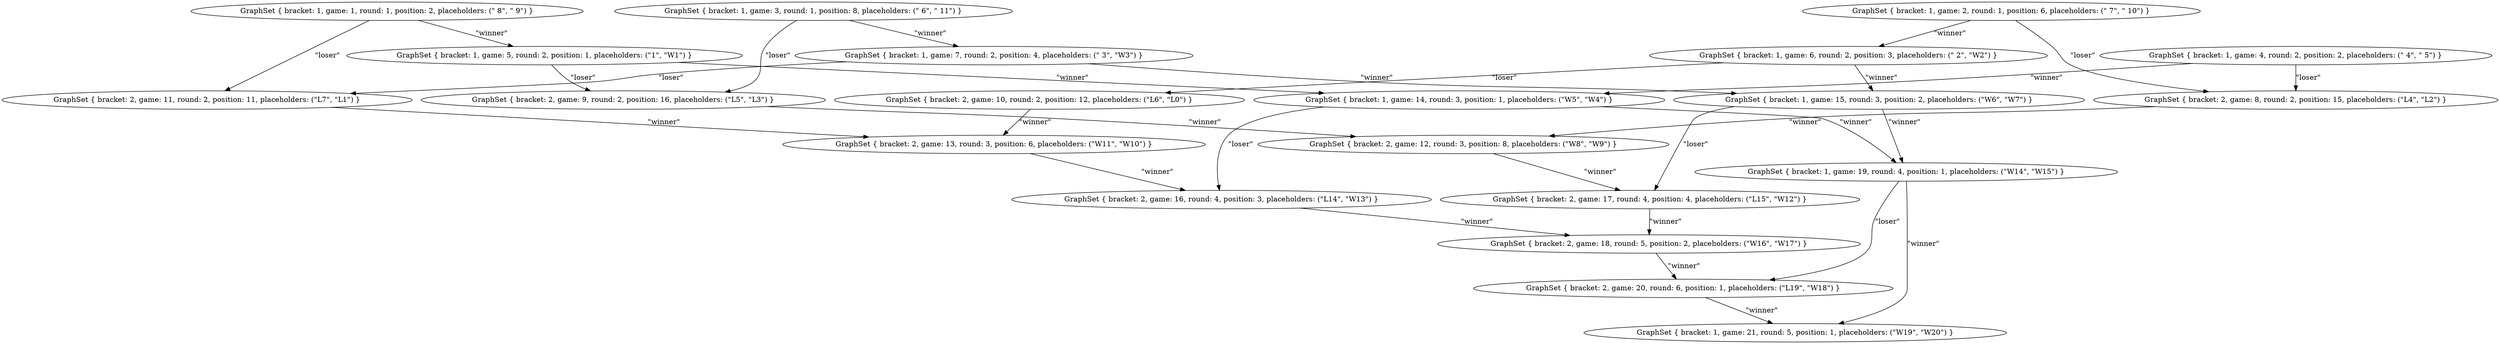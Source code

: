 digraph {
    1 [ label = "GraphSet { bracket: 1, game: 1, round: 1, position: 2, placeholders: (\" 8\", \" 9\") }" ]
    5 [ label = "GraphSet { bracket: 1, game: 2, round: 1, position: 6, placeholders: (\" 7\", \" 10\") }" ]
    7 [ label = "GraphSet { bracket: 1, game: 3, round: 1, position: 8, placeholders: (\" 6\", \" 11\") }" ]
    40 [ label = "GraphSet { bracket: 1, game: 5, round: 2, position: 1, placeholders: (\"1\", \"W1\") }" ]
    41 [ label = "GraphSet { bracket: 1, game: 4, round: 2, position: 2, placeholders: (\" 4\", \" 5\") }" ]
    42 [ label = "GraphSet { bracket: 1, game: 6, round: 2, position: 3, placeholders: (\" 2\", \"W2\") }" ]
    43 [ label = "GraphSet { bracket: 1, game: 7, round: 2, position: 4, placeholders: (\" 3\", \"W3\") }" ]
    44 [ label = "GraphSet { bracket: 2, game: 11, round: 2, position: 11, placeholders: (\"L7\", \"L1\") }" ]
    45 [ label = "GraphSet { bracket: 2, game: 10, round: 2, position: 12, placeholders: (\"L6\", \"L0\") }" ]
    46 [ label = "GraphSet { bracket: 2, game: 8, round: 2, position: 15, placeholders: (\"L4\", \"L2\") }" ]
    47 [ label = "GraphSet { bracket: 2, game: 9, round: 2, position: 16, placeholders: (\"L5\", \"L3\") }" ]
    48 [ label = "GraphSet { bracket: 2, game: 13, round: 3, position: 6, placeholders: (\"W11\", \"W10\") }" ]
    49 [ label = "GraphSet { bracket: 2, game: 12, round: 3, position: 8, placeholders: (\"W8\", \"W9\") }" ]
    50 [ label = "GraphSet { bracket: 1, game: 14, round: 3, position: 1, placeholders: (\"W5\", \"W4\") }" ]
    51 [ label = "GraphSet { bracket: 1, game: 15, round: 3, position: 2, placeholders: (\"W6\", \"W7\") }" ]
    52 [ label = "GraphSet { bracket: 2, game: 16, round: 4, position: 3, placeholders: (\"L14\", \"W13\") }" ]
    53 [ label = "GraphSet { bracket: 2, game: 17, round: 4, position: 4, placeholders: (\"L15\", \"W12\") }" ]
    54 [ label = "GraphSet { bracket: 2, game: 18, round: 5, position: 2, placeholders: (\"W16\", \"W17\") }" ]
    55 [ label = "GraphSet { bracket: 1, game: 19, round: 4, position: 1, placeholders: (\"W14\", \"W15\") }" ]
    56 [ label = "GraphSet { bracket: 2, game: 20, round: 6, position: 1, placeholders: (\"L19\", \"W18\") }" ]
    57 [ label = "GraphSet { bracket: 1, game: 21, round: 5, position: 1, placeholders: (\"W19\", \"W20\") }" ]
    1 -> 40 [ label = "\"winner\"" ]
    5 -> 42 [ label = "\"winner\"" ]
    7 -> 43 [ label = "\"winner\"" ]
    43 -> 44 [ label = "\"loser\"" ]
    1 -> 44 [ label = "\"loser\"" ]
    42 -> 45 [ label = "\"loser\"" ]
    41 -> 46 [ label = "\"loser\"" ]
    5 -> 46 [ label = "\"loser\"" ]
    40 -> 47 [ label = "\"loser\"" ]
    7 -> 47 [ label = "\"loser\"" ]
    44 -> 48 [ label = "\"winner\"" ]
    45 -> 48 [ label = "\"winner\"" ]
    46 -> 49 [ label = "\"winner\"" ]
    47 -> 49 [ label = "\"winner\"" ]
    40 -> 50 [ label = "\"winner\"" ]
    41 -> 50 [ label = "\"winner\"" ]
    42 -> 51 [ label = "\"winner\"" ]
    43 -> 51 [ label = "\"winner\"" ]
    50 -> 52 [ label = "\"loser\"" ]
    48 -> 52 [ label = "\"winner\"" ]
    51 -> 53 [ label = "\"loser\"" ]
    49 -> 53 [ label = "\"winner\"" ]
    52 -> 54 [ label = "\"winner\"" ]
    53 -> 54 [ label = "\"winner\"" ]
    50 -> 55 [ label = "\"winner\"" ]
    51 -> 55 [ label = "\"winner\"" ]
    55 -> 56 [ label = "\"loser\"" ]
    54 -> 56 [ label = "\"winner\"" ]
    55 -> 57 [ label = "\"winner\"" ]
    56 -> 57 [ label = "\"winner\"" ]
}
